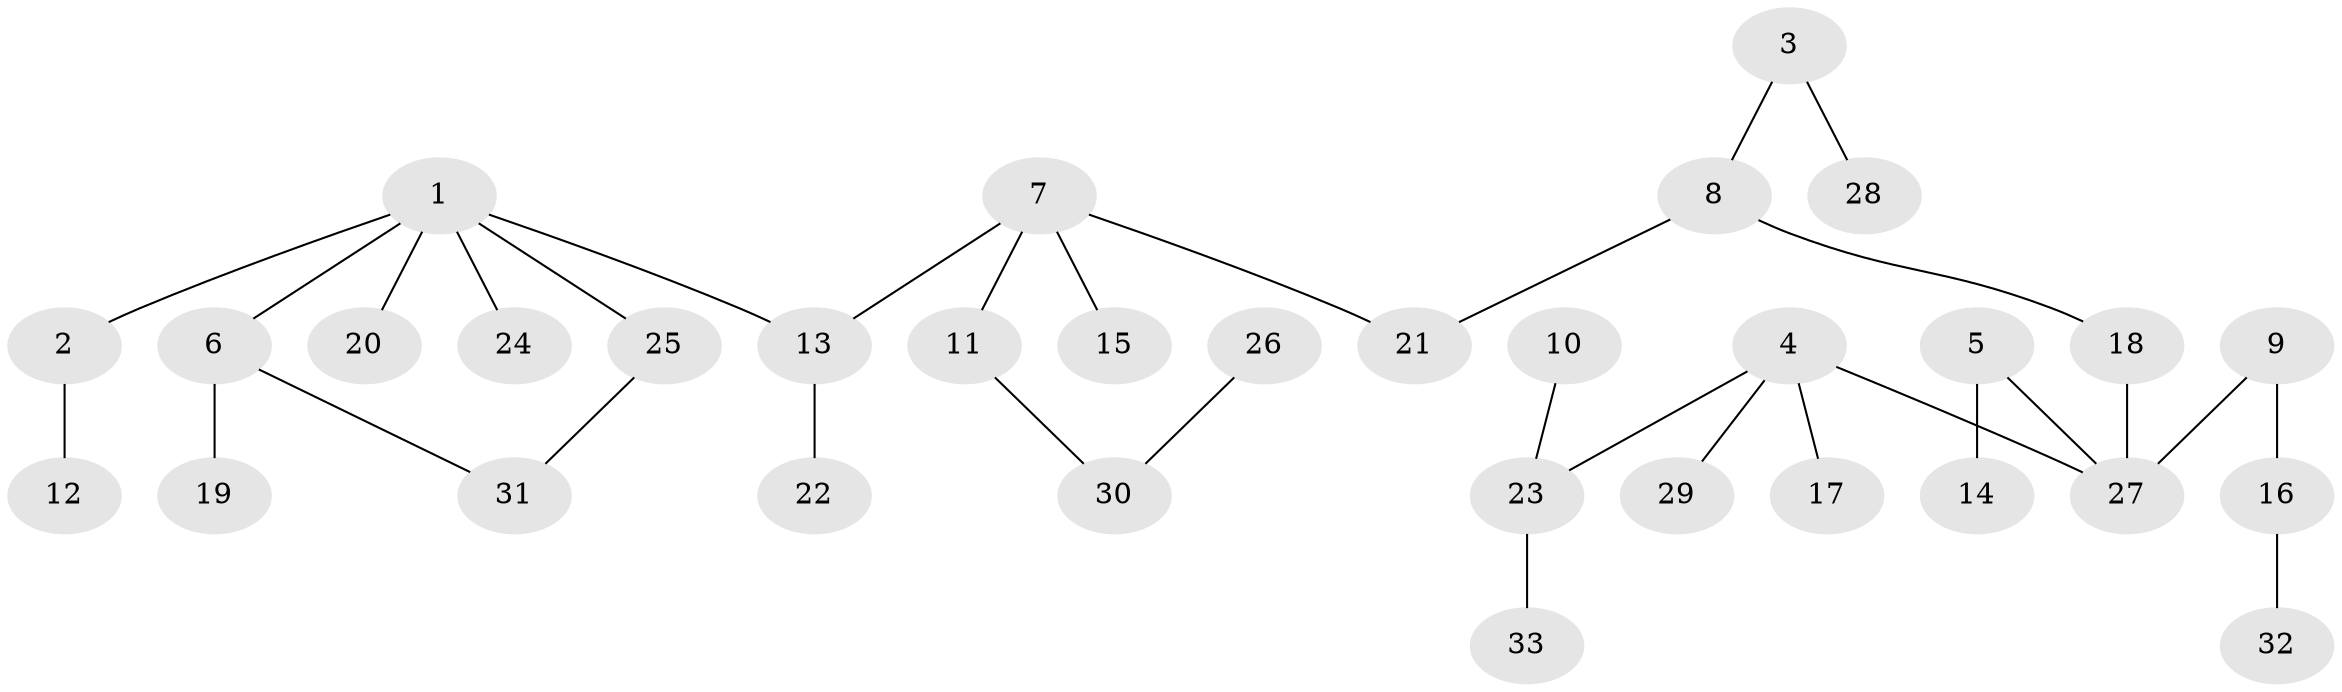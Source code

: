 // original degree distribution, {5: 0.06153846153846154, 4: 0.07692307692307693, 3: 0.12307692307692308, 2: 0.3076923076923077, 1: 0.4307692307692308}
// Generated by graph-tools (version 1.1) at 2025/00/03/09/25 03:00:59]
// undirected, 33 vertices, 33 edges
graph export_dot {
graph [start="1"]
  node [color=gray90,style=filled];
  1;
  2;
  3;
  4;
  5;
  6;
  7;
  8;
  9;
  10;
  11;
  12;
  13;
  14;
  15;
  16;
  17;
  18;
  19;
  20;
  21;
  22;
  23;
  24;
  25;
  26;
  27;
  28;
  29;
  30;
  31;
  32;
  33;
  1 -- 2 [weight=1.0];
  1 -- 6 [weight=1.0];
  1 -- 13 [weight=1.0];
  1 -- 20 [weight=1.0];
  1 -- 24 [weight=1.0];
  1 -- 25 [weight=1.0];
  2 -- 12 [weight=1.0];
  3 -- 8 [weight=1.0];
  3 -- 28 [weight=1.0];
  4 -- 17 [weight=1.0];
  4 -- 23 [weight=1.0];
  4 -- 27 [weight=1.0];
  4 -- 29 [weight=1.0];
  5 -- 14 [weight=1.0];
  5 -- 27 [weight=1.0];
  6 -- 19 [weight=1.0];
  6 -- 31 [weight=1.0];
  7 -- 11 [weight=1.0];
  7 -- 13 [weight=1.0];
  7 -- 15 [weight=1.0];
  7 -- 21 [weight=1.0];
  8 -- 18 [weight=1.0];
  8 -- 21 [weight=1.0];
  9 -- 16 [weight=1.0];
  9 -- 27 [weight=2.0];
  10 -- 23 [weight=1.0];
  11 -- 30 [weight=1.0];
  13 -- 22 [weight=1.0];
  16 -- 32 [weight=1.0];
  18 -- 27 [weight=1.0];
  23 -- 33 [weight=1.0];
  25 -- 31 [weight=1.0];
  26 -- 30 [weight=1.0];
}
